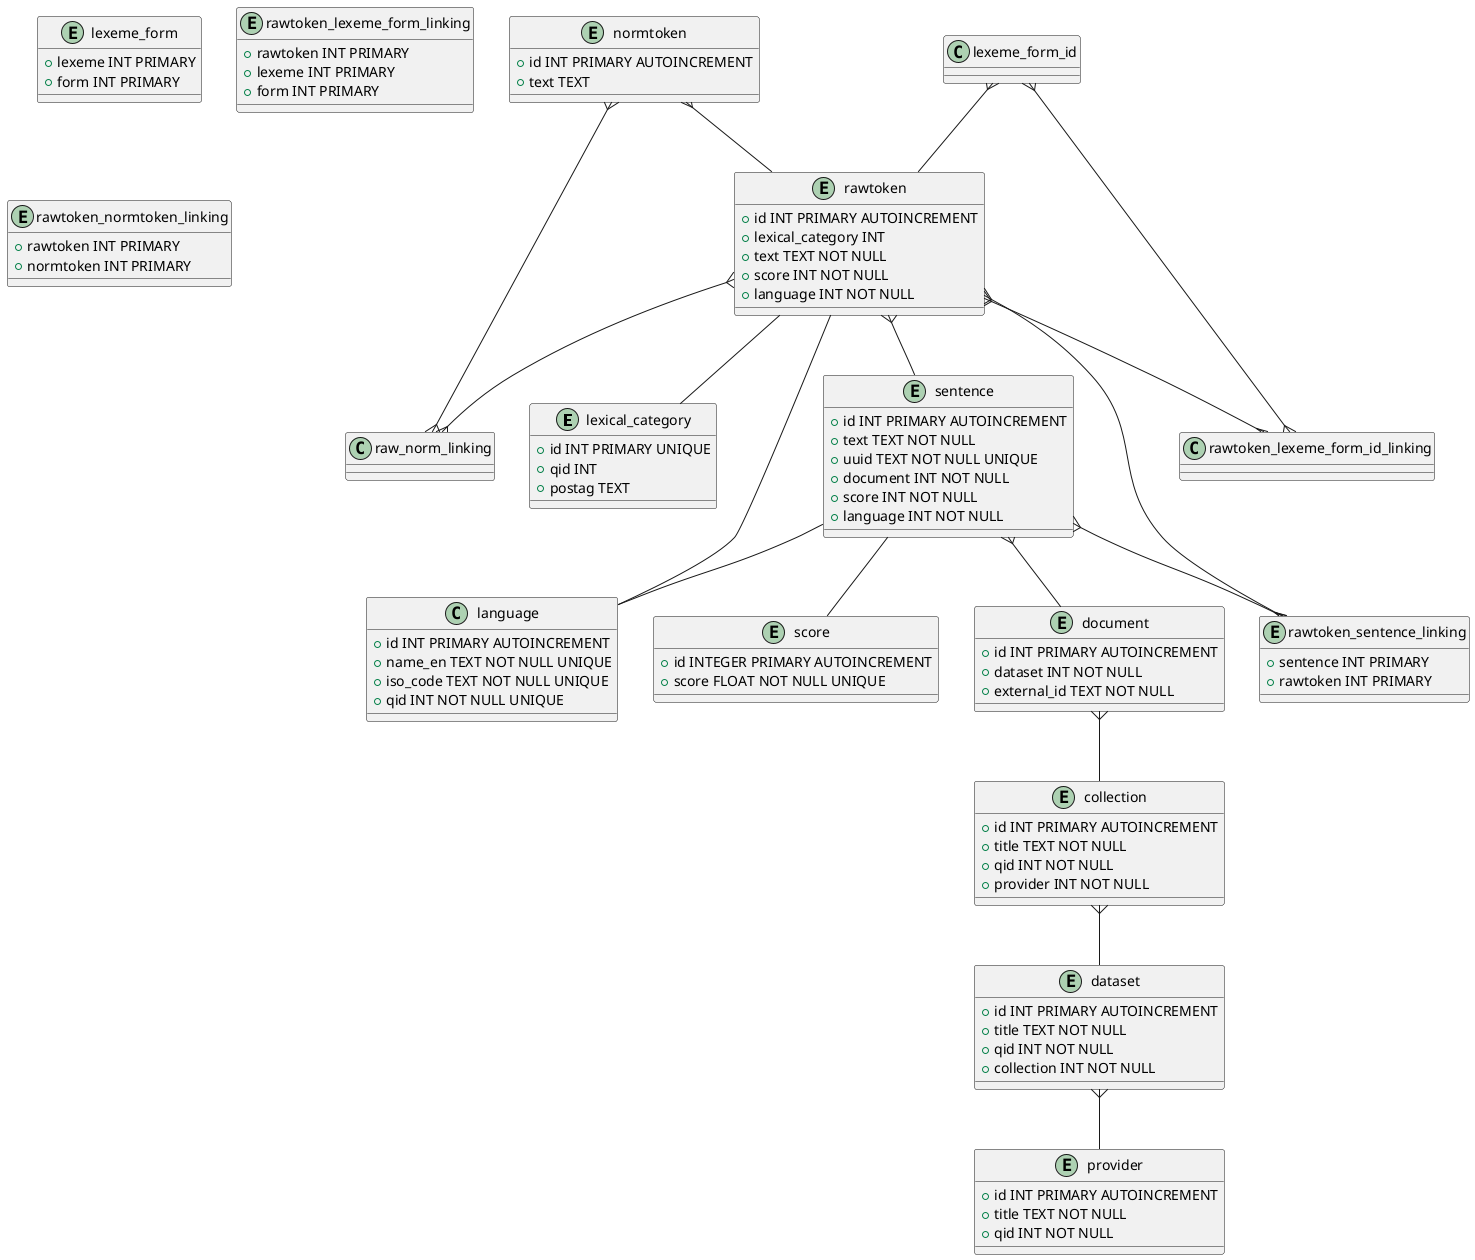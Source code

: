 @startuml
'' Store information about token, lexical category and

'' This is needed to distinguish forms
'' VERB and AUX link to the same qid
entity lexical_category {
    + id INT PRIMARY UNIQUE
    + qid INT
    + postag TEXT
}

'' The ISO 639-1 code is stored like in the yml like so: 'en'
class language {
    + id INT PRIMARY AUTOINCREMENT
    + name_en TEXT NOT NULL UNIQUE
    + iso_code TEXT NOT NULL UNIQUE
    + qid INT NOT NULL UNIQUE
}
'' e.g. Riksdagenförvaltningen Q10655176)
entity provider {
    + id INT PRIMARY AUTOINCREMENT
    + title TEXT NOT NULL
    + qid INT NOT NULL
}
'' e.g. Riksdagens öppna data Q108560253
'' QID for this term: Q59294700
entity collection {
    + id INT PRIMARY AUTOINCREMENT
    + title TEXT NOT NULL
    + qid INT NOT NULL
    + provider INT NOT NULL
}

'' dataset is e.g. departementserien Q123501464
entity dataset {
    + id INT PRIMARY AUTOINCREMENT
    + title TEXT NOT NULL
    + qid INT NOT NULL
    + collection INT NOT NULL
}

'' e.g. GNB465, see https://www.riksdagen.se/sv/dokument-och-lagar/dokument/departementsserien/ds-1999-65-_gnb465/
entity document {
    + id INT PRIMARY AUTOINCREMENT
    + dataset INT NOT NULL
    + external_id TEXT NOT NULL
}

'' sentences is detected by the spaCy NLP
entity sentence {
    + id INT PRIMARY AUTOINCREMENT
    + text TEXT NOT NULL
    + uuid TEXT NOT NULL UNIQUE
    + document INT NOT NULL
    + score INT NOT NULL
    + language INT NOT NULL
}

'' linking table
entity rawtoken_sentence_linking {
    + sentence INT PRIMARY
    + rawtoken INT PRIMARY
}

'' lexeme form ids can be matched later on to forms
entity lexeme_form {
    + lexeme INT PRIMARY
    + form INT PRIMARY
}

'' linking table
entity rawtoken_lexeme_form_linking {
    + rawtoken INT PRIMARY
    + lexeme INT PRIMARY
    + form INT PRIMARY
}

'' raw tokens appear in sentences as output form the NLP and have a lexical category
'' they have a composite primary key hardcoding them to a specific lexical category
'' text + lexical_category_id + language = UNIQUE
entity rawtoken {
    + id INT PRIMARY AUTOINCREMENT
    + lexical_category INT
    + text TEXT NOT NULL
    + score INT NOT NULL
    + language INT NOT NULL
}

'' This prevents duplication of scores in the database on every token and sentence
entity score {
    + id INTEGER PRIMARY AUTOINCREMENT
    + score FLOAT NOT NULL UNIQUE
}

'' normalized tokens are derived from raw tokens and have no lexical category
'' They help users who want to lookup variations of any given token
'' e.g. the form Hus has the normalized token hus
'' e.g. the form statsminister has the normalized token statsminister
entity normtoken {
    + id INT PRIMARY AUTOINCREMENT
    + text TEXT
}

'' link table between forms and normalized tokens
entity rawtoken_normtoken_linking {
    + rawtoken INT PRIMARY
    + normtoken INT PRIMARY
}


' one to many:
lexeme_form_id }-- rawtoken
normtoken }-- rawtoken
rawtoken }-- sentence
sentence }-- document
document }-- collection
collection }-- dataset
dataset }-- provider

' one to one
sentence -- score
sentence -- language
rawtoken -- lexical_category
rawtoken -- language

' many to many
rawtoken }--{ raw_norm_linking
normtoken }--{ raw_norm_linking
rawtoken }--{ rawtoken_sentence_linking
sentence }--{ rawtoken_sentence_linking
rawtoken }--{ rawtoken_lexeme_form_id_linking
lexeme_form_id }--{ rawtoken_lexeme_form_id_linking
@enduml
